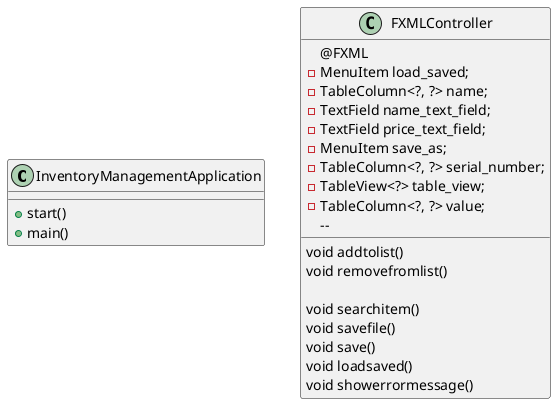@startuml
class InventoryManagementApplication{
+start()
+main()
}

class FXMLController{
 @FXML
    -MenuItem load_saved;
    -TableColumn<?, ?> name;
    -TextField name_text_field;
    -TextField price_text_field;
    -MenuItem save_as;
    -TableColumn<?, ?> serial_number;
    -TableView<?> table_view;
    -TableColumn<?, ?> value;
    --
    void addtolist()
    void removefromlist()

    void searchitem()


    void savefile()


    void save()


    void loadsaved()


    void showerrormessage()

}


@enduml